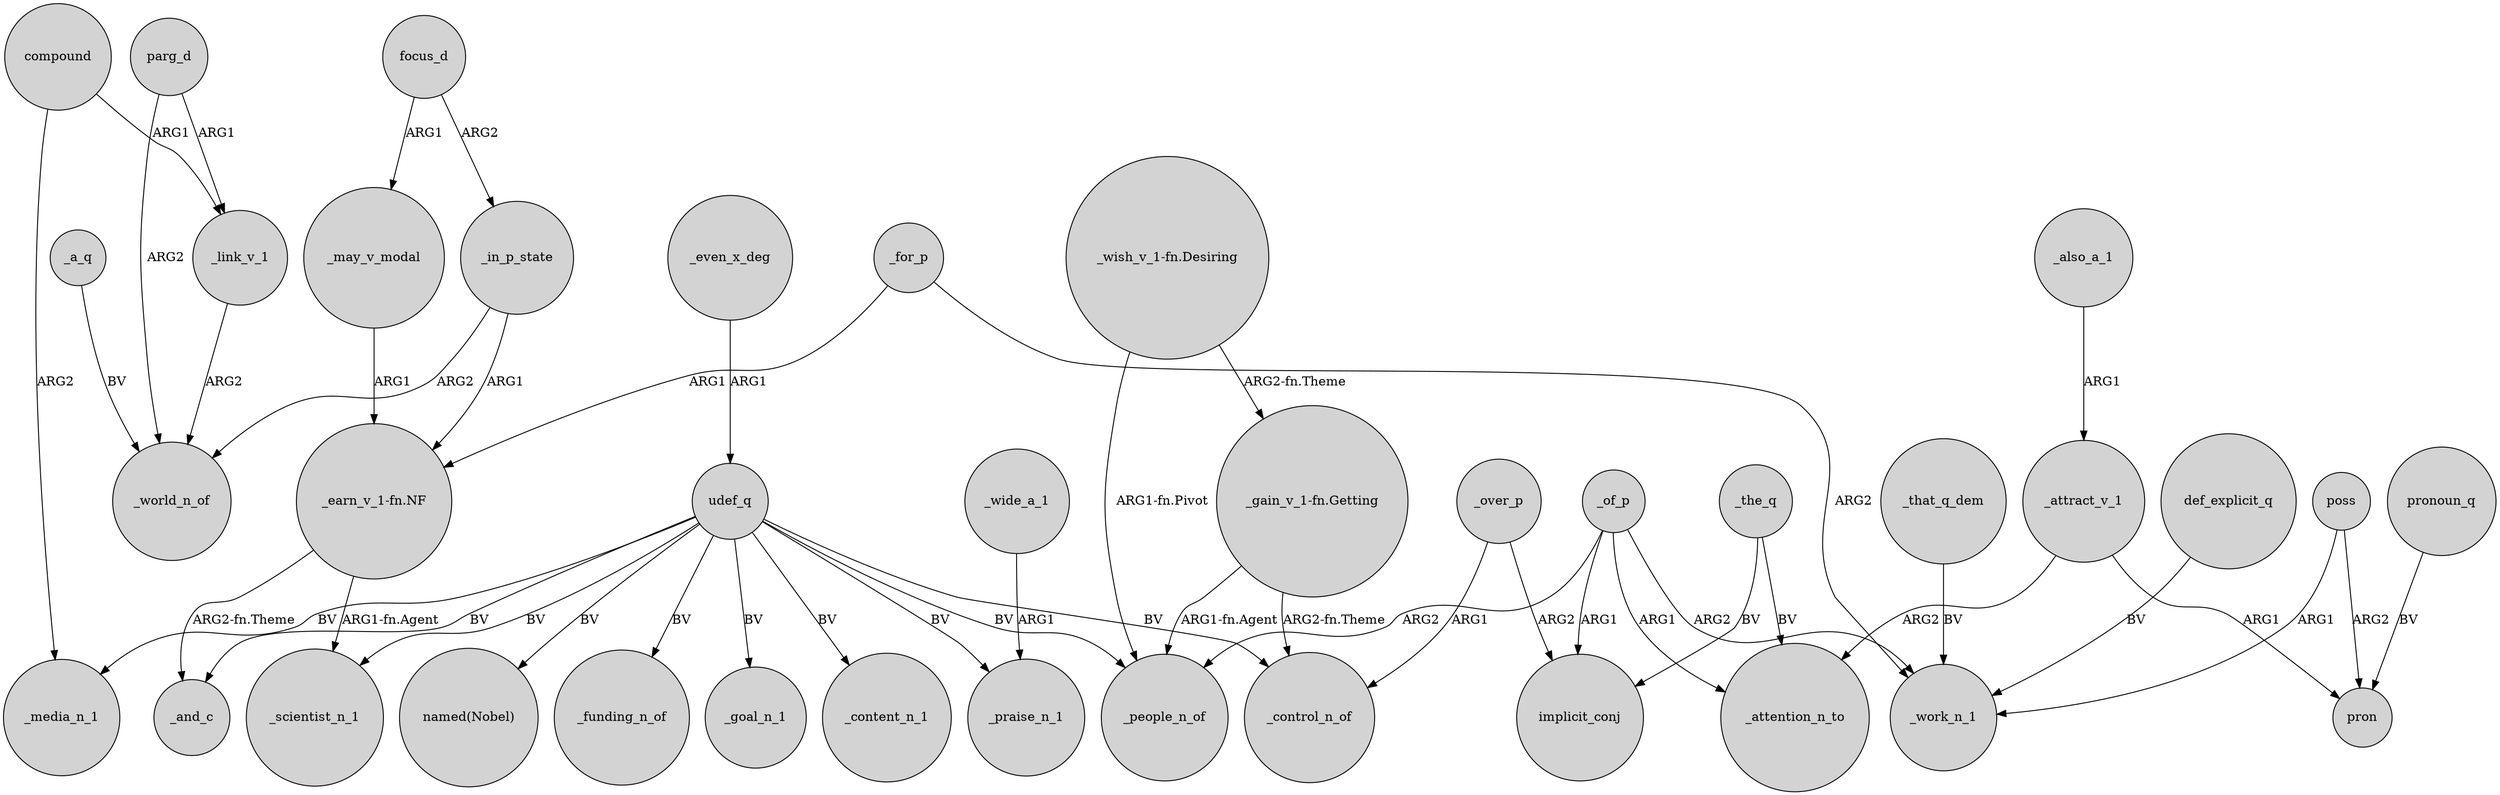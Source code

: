 digraph {
	node [shape=circle style=filled]
	parg_d -> _world_n_of [label=ARG2]
	_for_p -> "_earn_v_1-fn.NF" [label=ARG1]
	_also_a_1 -> _attract_v_1 [label=ARG1]
	poss -> pron [label=ARG2]
	udef_q -> _content_n_1 [label=BV]
	_of_p -> _work_n_1 [label=ARG2]
	_even_x_deg -> udef_q [label=ARG1]
	udef_q -> _control_n_of [label=BV]
	parg_d -> _link_v_1 [label=ARG1]
	_the_q -> implicit_conj [label=BV]
	focus_d -> _in_p_state [label=ARG2]
	_attract_v_1 -> _attention_n_to [label=ARG2]
	"_gain_v_1-fn.Getting" -> _people_n_of [label="ARG1-fn.Agent"]
	poss -> _work_n_1 [label=ARG1]
	"_earn_v_1-fn.NF" -> _and_c [label="ARG2-fn.Theme"]
	udef_q -> _funding_n_of [label=BV]
	_over_p -> _control_n_of [label=ARG1]
	udef_q -> _media_n_1 [label=BV]
	compound -> _link_v_1 [label=ARG1]
	"_earn_v_1-fn.NF" -> _scientist_n_1 [label="ARG1-fn.Agent"]
	focus_d -> _may_v_modal [label=ARG1]
	_link_v_1 -> _world_n_of [label=ARG2]
	_in_p_state -> "_earn_v_1-fn.NF" [label=ARG1]
	udef_q -> _goal_n_1 [label=BV]
	_may_v_modal -> "_earn_v_1-fn.NF" [label=ARG1]
	compound -> _media_n_1 [label=ARG2]
	pronoun_q -> pron [label=BV]
	_the_q -> _attention_n_to [label=BV]
	udef_q -> _people_n_of [label=BV]
	"_gain_v_1-fn.Getting" -> _control_n_of [label="ARG2-fn.Theme"]
	_of_p -> _people_n_of [label=ARG2]
	_wide_a_1 -> _praise_n_1 [label=ARG1]
	_that_q_dem -> _work_n_1 [label=BV]
	_a_q -> _world_n_of [label=BV]
	_of_p -> _attention_n_to [label=ARG1]
	_of_p -> implicit_conj [label=ARG1]
	_over_p -> implicit_conj [label=ARG2]
	udef_q -> "named(Nobel)" [label=BV]
	"_wish_v_1-fn.Desiring" -> "_gain_v_1-fn.Getting" [label="ARG2-fn.Theme"]
	def_explicit_q -> _work_n_1 [label=BV]
	udef_q -> _scientist_n_1 [label=BV]
	_for_p -> _work_n_1 [label=ARG2]
	udef_q -> _and_c [label=BV]
	_in_p_state -> _world_n_of [label=ARG2]
	_attract_v_1 -> pron [label=ARG1]
	"_wish_v_1-fn.Desiring" -> _people_n_of [label="ARG1-fn.Pivot"]
	udef_q -> _praise_n_1 [label=BV]
}
